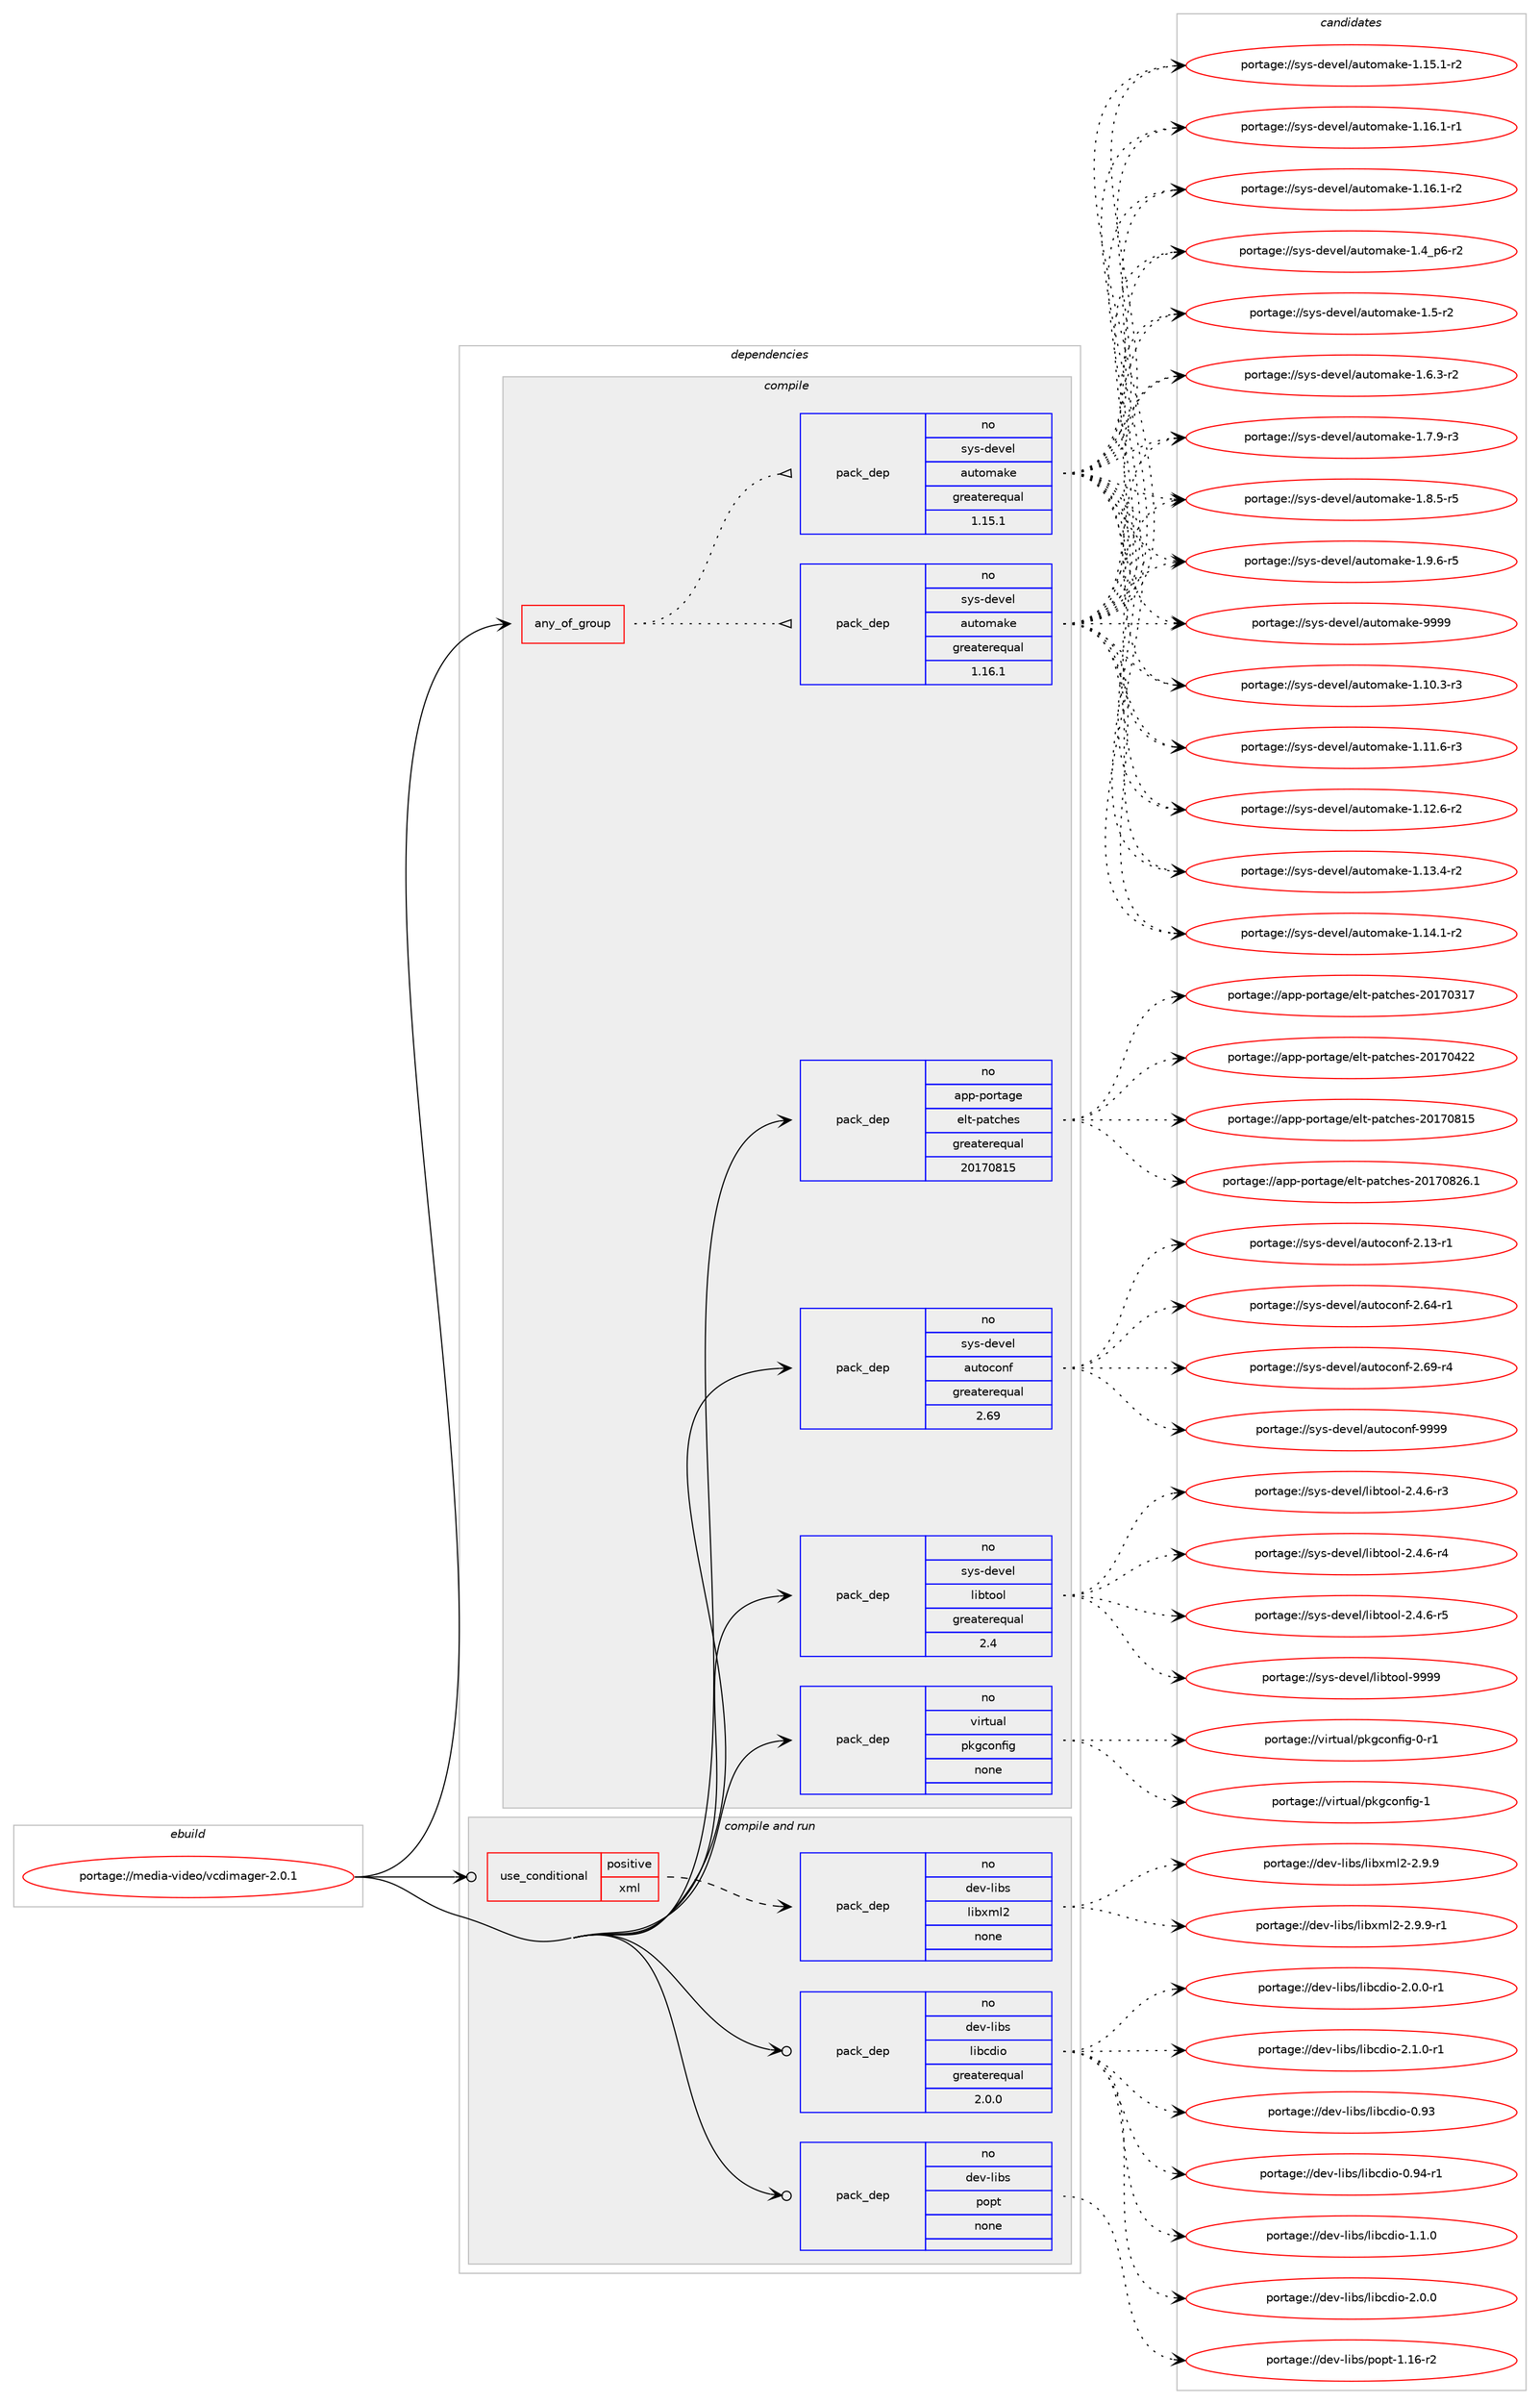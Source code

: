 digraph prolog {

# *************
# Graph options
# *************

newrank=true;
concentrate=true;
compound=true;
graph [rankdir=LR,fontname=Helvetica,fontsize=10,ranksep=1.5];#, ranksep=2.5, nodesep=0.2];
edge  [arrowhead=vee];
node  [fontname=Helvetica,fontsize=10];

# **********
# The ebuild
# **********

subgraph cluster_leftcol {
color=gray;
rank=same;
label=<<i>ebuild</i>>;
id [label="portage://media-video/vcdimager-2.0.1", color=red, width=4, href="../media-video/vcdimager-2.0.1.svg"];
}

# ****************
# The dependencies
# ****************

subgraph cluster_midcol {
color=gray;
label=<<i>dependencies</i>>;
subgraph cluster_compile {
fillcolor="#eeeeee";
style=filled;
label=<<i>compile</i>>;
subgraph any5480 {
dependency343464 [label=<<TABLE BORDER="0" CELLBORDER="1" CELLSPACING="0" CELLPADDING="4"><TR><TD CELLPADDING="10">any_of_group</TD></TR></TABLE>>, shape=none, color=red];subgraph pack252269 {
dependency343465 [label=<<TABLE BORDER="0" CELLBORDER="1" CELLSPACING="0" CELLPADDING="4" WIDTH="220"><TR><TD ROWSPAN="6" CELLPADDING="30">pack_dep</TD></TR><TR><TD WIDTH="110">no</TD></TR><TR><TD>sys-devel</TD></TR><TR><TD>automake</TD></TR><TR><TD>greaterequal</TD></TR><TR><TD>1.16.1</TD></TR></TABLE>>, shape=none, color=blue];
}
dependency343464:e -> dependency343465:w [weight=20,style="dotted",arrowhead="oinv"];
subgraph pack252270 {
dependency343466 [label=<<TABLE BORDER="0" CELLBORDER="1" CELLSPACING="0" CELLPADDING="4" WIDTH="220"><TR><TD ROWSPAN="6" CELLPADDING="30">pack_dep</TD></TR><TR><TD WIDTH="110">no</TD></TR><TR><TD>sys-devel</TD></TR><TR><TD>automake</TD></TR><TR><TD>greaterequal</TD></TR><TR><TD>1.15.1</TD></TR></TABLE>>, shape=none, color=blue];
}
dependency343464:e -> dependency343466:w [weight=20,style="dotted",arrowhead="oinv"];
}
id:e -> dependency343464:w [weight=20,style="solid",arrowhead="vee"];
subgraph pack252271 {
dependency343467 [label=<<TABLE BORDER="0" CELLBORDER="1" CELLSPACING="0" CELLPADDING="4" WIDTH="220"><TR><TD ROWSPAN="6" CELLPADDING="30">pack_dep</TD></TR><TR><TD WIDTH="110">no</TD></TR><TR><TD>app-portage</TD></TR><TR><TD>elt-patches</TD></TR><TR><TD>greaterequal</TD></TR><TR><TD>20170815</TD></TR></TABLE>>, shape=none, color=blue];
}
id:e -> dependency343467:w [weight=20,style="solid",arrowhead="vee"];
subgraph pack252272 {
dependency343468 [label=<<TABLE BORDER="0" CELLBORDER="1" CELLSPACING="0" CELLPADDING="4" WIDTH="220"><TR><TD ROWSPAN="6" CELLPADDING="30">pack_dep</TD></TR><TR><TD WIDTH="110">no</TD></TR><TR><TD>sys-devel</TD></TR><TR><TD>autoconf</TD></TR><TR><TD>greaterequal</TD></TR><TR><TD>2.69</TD></TR></TABLE>>, shape=none, color=blue];
}
id:e -> dependency343468:w [weight=20,style="solid",arrowhead="vee"];
subgraph pack252273 {
dependency343469 [label=<<TABLE BORDER="0" CELLBORDER="1" CELLSPACING="0" CELLPADDING="4" WIDTH="220"><TR><TD ROWSPAN="6" CELLPADDING="30">pack_dep</TD></TR><TR><TD WIDTH="110">no</TD></TR><TR><TD>sys-devel</TD></TR><TR><TD>libtool</TD></TR><TR><TD>greaterequal</TD></TR><TR><TD>2.4</TD></TR></TABLE>>, shape=none, color=blue];
}
id:e -> dependency343469:w [weight=20,style="solid",arrowhead="vee"];
subgraph pack252274 {
dependency343470 [label=<<TABLE BORDER="0" CELLBORDER="1" CELLSPACING="0" CELLPADDING="4" WIDTH="220"><TR><TD ROWSPAN="6" CELLPADDING="30">pack_dep</TD></TR><TR><TD WIDTH="110">no</TD></TR><TR><TD>virtual</TD></TR><TR><TD>pkgconfig</TD></TR><TR><TD>none</TD></TR><TR><TD></TD></TR></TABLE>>, shape=none, color=blue];
}
id:e -> dependency343470:w [weight=20,style="solid",arrowhead="vee"];
}
subgraph cluster_compileandrun {
fillcolor="#eeeeee";
style=filled;
label=<<i>compile and run</i>>;
subgraph cond85570 {
dependency343471 [label=<<TABLE BORDER="0" CELLBORDER="1" CELLSPACING="0" CELLPADDING="4"><TR><TD ROWSPAN="3" CELLPADDING="10">use_conditional</TD></TR><TR><TD>positive</TD></TR><TR><TD>xml</TD></TR></TABLE>>, shape=none, color=red];
subgraph pack252275 {
dependency343472 [label=<<TABLE BORDER="0" CELLBORDER="1" CELLSPACING="0" CELLPADDING="4" WIDTH="220"><TR><TD ROWSPAN="6" CELLPADDING="30">pack_dep</TD></TR><TR><TD WIDTH="110">no</TD></TR><TR><TD>dev-libs</TD></TR><TR><TD>libxml2</TD></TR><TR><TD>none</TD></TR><TR><TD></TD></TR></TABLE>>, shape=none, color=blue];
}
dependency343471:e -> dependency343472:w [weight=20,style="dashed",arrowhead="vee"];
}
id:e -> dependency343471:w [weight=20,style="solid",arrowhead="odotvee"];
subgraph pack252276 {
dependency343473 [label=<<TABLE BORDER="0" CELLBORDER="1" CELLSPACING="0" CELLPADDING="4" WIDTH="220"><TR><TD ROWSPAN="6" CELLPADDING="30">pack_dep</TD></TR><TR><TD WIDTH="110">no</TD></TR><TR><TD>dev-libs</TD></TR><TR><TD>libcdio</TD></TR><TR><TD>greaterequal</TD></TR><TR><TD>2.0.0</TD></TR></TABLE>>, shape=none, color=blue];
}
id:e -> dependency343473:w [weight=20,style="solid",arrowhead="odotvee"];
subgraph pack252277 {
dependency343474 [label=<<TABLE BORDER="0" CELLBORDER="1" CELLSPACING="0" CELLPADDING="4" WIDTH="220"><TR><TD ROWSPAN="6" CELLPADDING="30">pack_dep</TD></TR><TR><TD WIDTH="110">no</TD></TR><TR><TD>dev-libs</TD></TR><TR><TD>popt</TD></TR><TR><TD>none</TD></TR><TR><TD></TD></TR></TABLE>>, shape=none, color=blue];
}
id:e -> dependency343474:w [weight=20,style="solid",arrowhead="odotvee"];
}
subgraph cluster_run {
fillcolor="#eeeeee";
style=filled;
label=<<i>run</i>>;
}
}

# **************
# The candidates
# **************

subgraph cluster_choices {
rank=same;
color=gray;
label=<<i>candidates</i>>;

subgraph choice252269 {
color=black;
nodesep=1;
choiceportage11512111545100101118101108479711711611110997107101454946494846514511451 [label="portage://sys-devel/automake-1.10.3-r3", color=red, width=4,href="../sys-devel/automake-1.10.3-r3.svg"];
choiceportage11512111545100101118101108479711711611110997107101454946494946544511451 [label="portage://sys-devel/automake-1.11.6-r3", color=red, width=4,href="../sys-devel/automake-1.11.6-r3.svg"];
choiceportage11512111545100101118101108479711711611110997107101454946495046544511450 [label="portage://sys-devel/automake-1.12.6-r2", color=red, width=4,href="../sys-devel/automake-1.12.6-r2.svg"];
choiceportage11512111545100101118101108479711711611110997107101454946495146524511450 [label="portage://sys-devel/automake-1.13.4-r2", color=red, width=4,href="../sys-devel/automake-1.13.4-r2.svg"];
choiceportage11512111545100101118101108479711711611110997107101454946495246494511450 [label="portage://sys-devel/automake-1.14.1-r2", color=red, width=4,href="../sys-devel/automake-1.14.1-r2.svg"];
choiceportage11512111545100101118101108479711711611110997107101454946495346494511450 [label="portage://sys-devel/automake-1.15.1-r2", color=red, width=4,href="../sys-devel/automake-1.15.1-r2.svg"];
choiceportage11512111545100101118101108479711711611110997107101454946495446494511449 [label="portage://sys-devel/automake-1.16.1-r1", color=red, width=4,href="../sys-devel/automake-1.16.1-r1.svg"];
choiceportage11512111545100101118101108479711711611110997107101454946495446494511450 [label="portage://sys-devel/automake-1.16.1-r2", color=red, width=4,href="../sys-devel/automake-1.16.1-r2.svg"];
choiceportage115121115451001011181011084797117116111109971071014549465295112544511450 [label="portage://sys-devel/automake-1.4_p6-r2", color=red, width=4,href="../sys-devel/automake-1.4_p6-r2.svg"];
choiceportage11512111545100101118101108479711711611110997107101454946534511450 [label="portage://sys-devel/automake-1.5-r2", color=red, width=4,href="../sys-devel/automake-1.5-r2.svg"];
choiceportage115121115451001011181011084797117116111109971071014549465446514511450 [label="portage://sys-devel/automake-1.6.3-r2", color=red, width=4,href="../sys-devel/automake-1.6.3-r2.svg"];
choiceportage115121115451001011181011084797117116111109971071014549465546574511451 [label="portage://sys-devel/automake-1.7.9-r3", color=red, width=4,href="../sys-devel/automake-1.7.9-r3.svg"];
choiceportage115121115451001011181011084797117116111109971071014549465646534511453 [label="portage://sys-devel/automake-1.8.5-r5", color=red, width=4,href="../sys-devel/automake-1.8.5-r5.svg"];
choiceportage115121115451001011181011084797117116111109971071014549465746544511453 [label="portage://sys-devel/automake-1.9.6-r5", color=red, width=4,href="../sys-devel/automake-1.9.6-r5.svg"];
choiceportage115121115451001011181011084797117116111109971071014557575757 [label="portage://sys-devel/automake-9999", color=red, width=4,href="../sys-devel/automake-9999.svg"];
dependency343465:e -> choiceportage11512111545100101118101108479711711611110997107101454946494846514511451:w [style=dotted,weight="100"];
dependency343465:e -> choiceportage11512111545100101118101108479711711611110997107101454946494946544511451:w [style=dotted,weight="100"];
dependency343465:e -> choiceportage11512111545100101118101108479711711611110997107101454946495046544511450:w [style=dotted,weight="100"];
dependency343465:e -> choiceportage11512111545100101118101108479711711611110997107101454946495146524511450:w [style=dotted,weight="100"];
dependency343465:e -> choiceportage11512111545100101118101108479711711611110997107101454946495246494511450:w [style=dotted,weight="100"];
dependency343465:e -> choiceportage11512111545100101118101108479711711611110997107101454946495346494511450:w [style=dotted,weight="100"];
dependency343465:e -> choiceportage11512111545100101118101108479711711611110997107101454946495446494511449:w [style=dotted,weight="100"];
dependency343465:e -> choiceportage11512111545100101118101108479711711611110997107101454946495446494511450:w [style=dotted,weight="100"];
dependency343465:e -> choiceportage115121115451001011181011084797117116111109971071014549465295112544511450:w [style=dotted,weight="100"];
dependency343465:e -> choiceportage11512111545100101118101108479711711611110997107101454946534511450:w [style=dotted,weight="100"];
dependency343465:e -> choiceportage115121115451001011181011084797117116111109971071014549465446514511450:w [style=dotted,weight="100"];
dependency343465:e -> choiceportage115121115451001011181011084797117116111109971071014549465546574511451:w [style=dotted,weight="100"];
dependency343465:e -> choiceportage115121115451001011181011084797117116111109971071014549465646534511453:w [style=dotted,weight="100"];
dependency343465:e -> choiceportage115121115451001011181011084797117116111109971071014549465746544511453:w [style=dotted,weight="100"];
dependency343465:e -> choiceportage115121115451001011181011084797117116111109971071014557575757:w [style=dotted,weight="100"];
}
subgraph choice252270 {
color=black;
nodesep=1;
choiceportage11512111545100101118101108479711711611110997107101454946494846514511451 [label="portage://sys-devel/automake-1.10.3-r3", color=red, width=4,href="../sys-devel/automake-1.10.3-r3.svg"];
choiceportage11512111545100101118101108479711711611110997107101454946494946544511451 [label="portage://sys-devel/automake-1.11.6-r3", color=red, width=4,href="../sys-devel/automake-1.11.6-r3.svg"];
choiceportage11512111545100101118101108479711711611110997107101454946495046544511450 [label="portage://sys-devel/automake-1.12.6-r2", color=red, width=4,href="../sys-devel/automake-1.12.6-r2.svg"];
choiceportage11512111545100101118101108479711711611110997107101454946495146524511450 [label="portage://sys-devel/automake-1.13.4-r2", color=red, width=4,href="../sys-devel/automake-1.13.4-r2.svg"];
choiceportage11512111545100101118101108479711711611110997107101454946495246494511450 [label="portage://sys-devel/automake-1.14.1-r2", color=red, width=4,href="../sys-devel/automake-1.14.1-r2.svg"];
choiceportage11512111545100101118101108479711711611110997107101454946495346494511450 [label="portage://sys-devel/automake-1.15.1-r2", color=red, width=4,href="../sys-devel/automake-1.15.1-r2.svg"];
choiceportage11512111545100101118101108479711711611110997107101454946495446494511449 [label="portage://sys-devel/automake-1.16.1-r1", color=red, width=4,href="../sys-devel/automake-1.16.1-r1.svg"];
choiceportage11512111545100101118101108479711711611110997107101454946495446494511450 [label="portage://sys-devel/automake-1.16.1-r2", color=red, width=4,href="../sys-devel/automake-1.16.1-r2.svg"];
choiceportage115121115451001011181011084797117116111109971071014549465295112544511450 [label="portage://sys-devel/automake-1.4_p6-r2", color=red, width=4,href="../sys-devel/automake-1.4_p6-r2.svg"];
choiceportage11512111545100101118101108479711711611110997107101454946534511450 [label="portage://sys-devel/automake-1.5-r2", color=red, width=4,href="../sys-devel/automake-1.5-r2.svg"];
choiceportage115121115451001011181011084797117116111109971071014549465446514511450 [label="portage://sys-devel/automake-1.6.3-r2", color=red, width=4,href="../sys-devel/automake-1.6.3-r2.svg"];
choiceportage115121115451001011181011084797117116111109971071014549465546574511451 [label="portage://sys-devel/automake-1.7.9-r3", color=red, width=4,href="../sys-devel/automake-1.7.9-r3.svg"];
choiceportage115121115451001011181011084797117116111109971071014549465646534511453 [label="portage://sys-devel/automake-1.8.5-r5", color=red, width=4,href="../sys-devel/automake-1.8.5-r5.svg"];
choiceportage115121115451001011181011084797117116111109971071014549465746544511453 [label="portage://sys-devel/automake-1.9.6-r5", color=red, width=4,href="../sys-devel/automake-1.9.6-r5.svg"];
choiceportage115121115451001011181011084797117116111109971071014557575757 [label="portage://sys-devel/automake-9999", color=red, width=4,href="../sys-devel/automake-9999.svg"];
dependency343466:e -> choiceportage11512111545100101118101108479711711611110997107101454946494846514511451:w [style=dotted,weight="100"];
dependency343466:e -> choiceportage11512111545100101118101108479711711611110997107101454946494946544511451:w [style=dotted,weight="100"];
dependency343466:e -> choiceportage11512111545100101118101108479711711611110997107101454946495046544511450:w [style=dotted,weight="100"];
dependency343466:e -> choiceportage11512111545100101118101108479711711611110997107101454946495146524511450:w [style=dotted,weight="100"];
dependency343466:e -> choiceportage11512111545100101118101108479711711611110997107101454946495246494511450:w [style=dotted,weight="100"];
dependency343466:e -> choiceportage11512111545100101118101108479711711611110997107101454946495346494511450:w [style=dotted,weight="100"];
dependency343466:e -> choiceportage11512111545100101118101108479711711611110997107101454946495446494511449:w [style=dotted,weight="100"];
dependency343466:e -> choiceportage11512111545100101118101108479711711611110997107101454946495446494511450:w [style=dotted,weight="100"];
dependency343466:e -> choiceportage115121115451001011181011084797117116111109971071014549465295112544511450:w [style=dotted,weight="100"];
dependency343466:e -> choiceportage11512111545100101118101108479711711611110997107101454946534511450:w [style=dotted,weight="100"];
dependency343466:e -> choiceportage115121115451001011181011084797117116111109971071014549465446514511450:w [style=dotted,weight="100"];
dependency343466:e -> choiceportage115121115451001011181011084797117116111109971071014549465546574511451:w [style=dotted,weight="100"];
dependency343466:e -> choiceportage115121115451001011181011084797117116111109971071014549465646534511453:w [style=dotted,weight="100"];
dependency343466:e -> choiceportage115121115451001011181011084797117116111109971071014549465746544511453:w [style=dotted,weight="100"];
dependency343466:e -> choiceportage115121115451001011181011084797117116111109971071014557575757:w [style=dotted,weight="100"];
}
subgraph choice252271 {
color=black;
nodesep=1;
choiceportage97112112451121111141169710310147101108116451129711699104101115455048495548514955 [label="portage://app-portage/elt-patches-20170317", color=red, width=4,href="../app-portage/elt-patches-20170317.svg"];
choiceportage97112112451121111141169710310147101108116451129711699104101115455048495548525050 [label="portage://app-portage/elt-patches-20170422", color=red, width=4,href="../app-portage/elt-patches-20170422.svg"];
choiceportage97112112451121111141169710310147101108116451129711699104101115455048495548564953 [label="portage://app-portage/elt-patches-20170815", color=red, width=4,href="../app-portage/elt-patches-20170815.svg"];
choiceportage971121124511211111411697103101471011081164511297116991041011154550484955485650544649 [label="portage://app-portage/elt-patches-20170826.1", color=red, width=4,href="../app-portage/elt-patches-20170826.1.svg"];
dependency343467:e -> choiceportage97112112451121111141169710310147101108116451129711699104101115455048495548514955:w [style=dotted,weight="100"];
dependency343467:e -> choiceportage97112112451121111141169710310147101108116451129711699104101115455048495548525050:w [style=dotted,weight="100"];
dependency343467:e -> choiceportage97112112451121111141169710310147101108116451129711699104101115455048495548564953:w [style=dotted,weight="100"];
dependency343467:e -> choiceportage971121124511211111411697103101471011081164511297116991041011154550484955485650544649:w [style=dotted,weight="100"];
}
subgraph choice252272 {
color=black;
nodesep=1;
choiceportage1151211154510010111810110847971171161119911111010245504649514511449 [label="portage://sys-devel/autoconf-2.13-r1", color=red, width=4,href="../sys-devel/autoconf-2.13-r1.svg"];
choiceportage1151211154510010111810110847971171161119911111010245504654524511449 [label="portage://sys-devel/autoconf-2.64-r1", color=red, width=4,href="../sys-devel/autoconf-2.64-r1.svg"];
choiceportage1151211154510010111810110847971171161119911111010245504654574511452 [label="portage://sys-devel/autoconf-2.69-r4", color=red, width=4,href="../sys-devel/autoconf-2.69-r4.svg"];
choiceportage115121115451001011181011084797117116111991111101024557575757 [label="portage://sys-devel/autoconf-9999", color=red, width=4,href="../sys-devel/autoconf-9999.svg"];
dependency343468:e -> choiceportage1151211154510010111810110847971171161119911111010245504649514511449:w [style=dotted,weight="100"];
dependency343468:e -> choiceportage1151211154510010111810110847971171161119911111010245504654524511449:w [style=dotted,weight="100"];
dependency343468:e -> choiceportage1151211154510010111810110847971171161119911111010245504654574511452:w [style=dotted,weight="100"];
dependency343468:e -> choiceportage115121115451001011181011084797117116111991111101024557575757:w [style=dotted,weight="100"];
}
subgraph choice252273 {
color=black;
nodesep=1;
choiceportage1151211154510010111810110847108105981161111111084550465246544511451 [label="portage://sys-devel/libtool-2.4.6-r3", color=red, width=4,href="../sys-devel/libtool-2.4.6-r3.svg"];
choiceportage1151211154510010111810110847108105981161111111084550465246544511452 [label="portage://sys-devel/libtool-2.4.6-r4", color=red, width=4,href="../sys-devel/libtool-2.4.6-r4.svg"];
choiceportage1151211154510010111810110847108105981161111111084550465246544511453 [label="portage://sys-devel/libtool-2.4.6-r5", color=red, width=4,href="../sys-devel/libtool-2.4.6-r5.svg"];
choiceportage1151211154510010111810110847108105981161111111084557575757 [label="portage://sys-devel/libtool-9999", color=red, width=4,href="../sys-devel/libtool-9999.svg"];
dependency343469:e -> choiceportage1151211154510010111810110847108105981161111111084550465246544511451:w [style=dotted,weight="100"];
dependency343469:e -> choiceportage1151211154510010111810110847108105981161111111084550465246544511452:w [style=dotted,weight="100"];
dependency343469:e -> choiceportage1151211154510010111810110847108105981161111111084550465246544511453:w [style=dotted,weight="100"];
dependency343469:e -> choiceportage1151211154510010111810110847108105981161111111084557575757:w [style=dotted,weight="100"];
}
subgraph choice252274 {
color=black;
nodesep=1;
choiceportage11810511411611797108471121071039911111010210510345484511449 [label="portage://virtual/pkgconfig-0-r1", color=red, width=4,href="../virtual/pkgconfig-0-r1.svg"];
choiceportage1181051141161179710847112107103991111101021051034549 [label="portage://virtual/pkgconfig-1", color=red, width=4,href="../virtual/pkgconfig-1.svg"];
dependency343470:e -> choiceportage11810511411611797108471121071039911111010210510345484511449:w [style=dotted,weight="100"];
dependency343470:e -> choiceportage1181051141161179710847112107103991111101021051034549:w [style=dotted,weight="100"];
}
subgraph choice252275 {
color=black;
nodesep=1;
choiceportage1001011184510810598115471081059812010910850455046574657 [label="portage://dev-libs/libxml2-2.9.9", color=red, width=4,href="../dev-libs/libxml2-2.9.9.svg"];
choiceportage10010111845108105981154710810598120109108504550465746574511449 [label="portage://dev-libs/libxml2-2.9.9-r1", color=red, width=4,href="../dev-libs/libxml2-2.9.9-r1.svg"];
dependency343472:e -> choiceportage1001011184510810598115471081059812010910850455046574657:w [style=dotted,weight="100"];
dependency343472:e -> choiceportage10010111845108105981154710810598120109108504550465746574511449:w [style=dotted,weight="100"];
}
subgraph choice252276 {
color=black;
nodesep=1;
choiceportage10010111845108105981154710810598991001051114548465751 [label="portage://dev-libs/libcdio-0.93", color=red, width=4,href="../dev-libs/libcdio-0.93.svg"];
choiceportage100101118451081059811547108105989910010511145484657524511449 [label="portage://dev-libs/libcdio-0.94-r1", color=red, width=4,href="../dev-libs/libcdio-0.94-r1.svg"];
choiceportage1001011184510810598115471081059899100105111454946494648 [label="portage://dev-libs/libcdio-1.1.0", color=red, width=4,href="../dev-libs/libcdio-1.1.0.svg"];
choiceportage1001011184510810598115471081059899100105111455046484648 [label="portage://dev-libs/libcdio-2.0.0", color=red, width=4,href="../dev-libs/libcdio-2.0.0.svg"];
choiceportage10010111845108105981154710810598991001051114550464846484511449 [label="portage://dev-libs/libcdio-2.0.0-r1", color=red, width=4,href="../dev-libs/libcdio-2.0.0-r1.svg"];
choiceportage10010111845108105981154710810598991001051114550464946484511449 [label="portage://dev-libs/libcdio-2.1.0-r1", color=red, width=4,href="../dev-libs/libcdio-2.1.0-r1.svg"];
dependency343473:e -> choiceportage10010111845108105981154710810598991001051114548465751:w [style=dotted,weight="100"];
dependency343473:e -> choiceportage100101118451081059811547108105989910010511145484657524511449:w [style=dotted,weight="100"];
dependency343473:e -> choiceportage1001011184510810598115471081059899100105111454946494648:w [style=dotted,weight="100"];
dependency343473:e -> choiceportage1001011184510810598115471081059899100105111455046484648:w [style=dotted,weight="100"];
dependency343473:e -> choiceportage10010111845108105981154710810598991001051114550464846484511449:w [style=dotted,weight="100"];
dependency343473:e -> choiceportage10010111845108105981154710810598991001051114550464946484511449:w [style=dotted,weight="100"];
}
subgraph choice252277 {
color=black;
nodesep=1;
choiceportage10010111845108105981154711211111211645494649544511450 [label="portage://dev-libs/popt-1.16-r2", color=red, width=4,href="../dev-libs/popt-1.16-r2.svg"];
dependency343474:e -> choiceportage10010111845108105981154711211111211645494649544511450:w [style=dotted,weight="100"];
}
}

}
